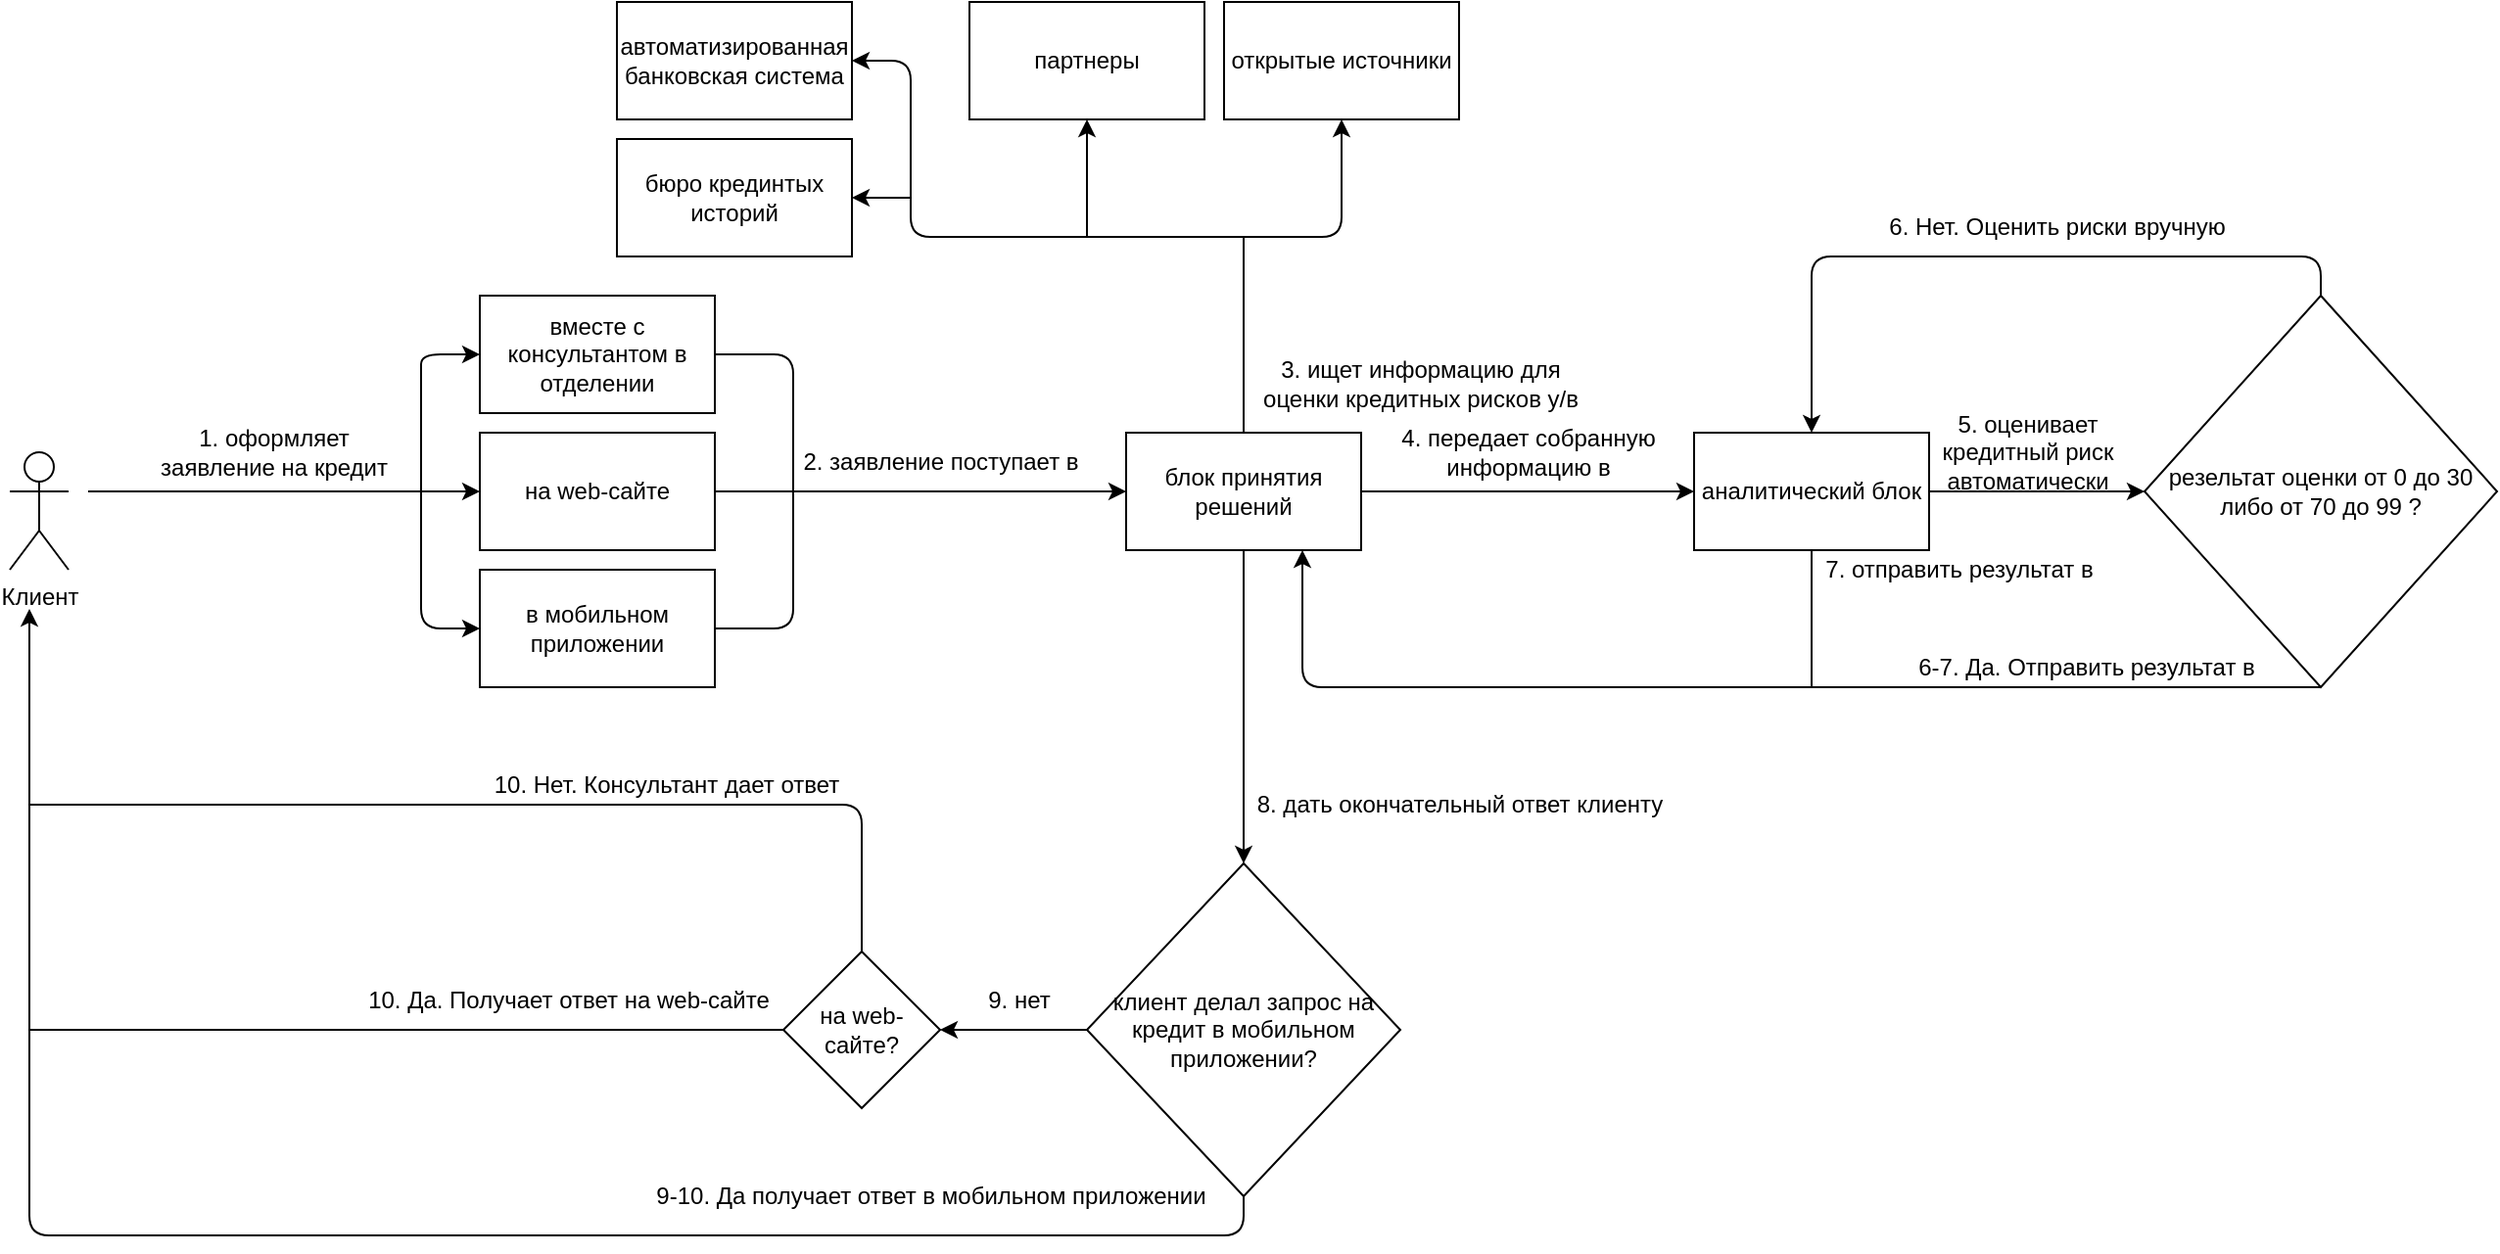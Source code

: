 <mxfile version="15.1.1" type="google"><diagram name="Page-1" id="2a216829-ef6e-dabb-86c1-c78162f3ba2b"><mxGraphModel dx="2035" dy="637" grid="1" gridSize="10" guides="1" tooltips="1" connect="1" arrows="1" fold="1" page="1" pageScale="1" pageWidth="850" pageHeight="1100" background="none" math="0" shadow="0"><root><mxCell id="0"/><mxCell id="1" parent="0"/><mxCell id="CoIFx7sYieDVrmwDYsc7-1" value="Клиент" style="shape=umlActor;verticalLabelPosition=bottom;verticalAlign=top;html=1;outlineConnect=0;" vertex="1" parent="1"><mxGeometry x="-50" y="420" width="30" height="60" as="geometry"/></mxCell><mxCell id="CoIFx7sYieDVrmwDYsc7-2" value="вместе с консультантом в отделении" style="rounded=0;whiteSpace=wrap;html=1;" vertex="1" parent="1"><mxGeometry x="190" y="340" width="120" height="60" as="geometry"/></mxCell><mxCell id="CoIFx7sYieDVrmwDYsc7-3" value="на web-сайте" style="rounded=0;whiteSpace=wrap;html=1;" vertex="1" parent="1"><mxGeometry x="190" y="410" width="120" height="60" as="geometry"/></mxCell><mxCell id="CoIFx7sYieDVrmwDYsc7-4" value="в мобильном приложении" style="rounded=0;whiteSpace=wrap;html=1;" vertex="1" parent="1"><mxGeometry x="190" y="480" width="120" height="60" as="geometry"/></mxCell><mxCell id="CoIFx7sYieDVrmwDYsc7-5" value="" style="endArrow=classic;html=1;entryX=0;entryY=0.5;entryDx=0;entryDy=0;" edge="1" parent="1" target="CoIFx7sYieDVrmwDYsc7-2"><mxGeometry width="50" height="50" relative="1" as="geometry"><mxPoint x="160" y="440" as="sourcePoint"/><mxPoint x="170" y="430" as="targetPoint"/><Array as="points"><mxPoint x="160" y="390"/><mxPoint x="160" y="370"/></Array></mxGeometry></mxCell><mxCell id="CoIFx7sYieDVrmwDYsc7-8" value="" style="endArrow=classic;html=1;entryX=0;entryY=0.5;entryDx=0;entryDy=0;" edge="1" parent="1" target="CoIFx7sYieDVrmwDYsc7-3"><mxGeometry width="50" height="50" relative="1" as="geometry"><mxPoint x="-10" y="440" as="sourcePoint"/><mxPoint x="350" y="460" as="targetPoint"/></mxGeometry></mxCell><mxCell id="CoIFx7sYieDVrmwDYsc7-9" value="" style="endArrow=classic;html=1;entryX=0;entryY=0.5;entryDx=0;entryDy=0;" edge="1" parent="1" target="CoIFx7sYieDVrmwDYsc7-4"><mxGeometry width="50" height="50" relative="1" as="geometry"><mxPoint x="160" y="440" as="sourcePoint"/><mxPoint x="180" y="460" as="targetPoint"/><Array as="points"><mxPoint x="160" y="510"/></Array></mxGeometry></mxCell><mxCell id="CoIFx7sYieDVrmwDYsc7-10" value="блок принятия решений" style="rounded=0;whiteSpace=wrap;html=1;" vertex="1" parent="1"><mxGeometry x="520" y="410" width="120" height="60" as="geometry"/></mxCell><mxCell id="CoIFx7sYieDVrmwDYsc7-13" value="1. оформляет заявление на кредит" style="text;html=1;strokeColor=none;fillColor=none;align=center;verticalAlign=middle;whiteSpace=wrap;rounded=0;" vertex="1" parent="1"><mxGeometry x="20" y="410" width="130" height="20" as="geometry"/></mxCell><mxCell id="CoIFx7sYieDVrmwDYsc7-14" value="" style="endArrow=classic;html=1;exitX=1;exitY=0.5;exitDx=0;exitDy=0;" edge="1" parent="1" source="CoIFx7sYieDVrmwDYsc7-3"><mxGeometry width="50" height="50" relative="1" as="geometry"><mxPoint x="450" y="500" as="sourcePoint"/><mxPoint x="520" y="440" as="targetPoint"/></mxGeometry></mxCell><mxCell id="CoIFx7sYieDVrmwDYsc7-15" value="2. заявление поступает в" style="text;html=1;align=center;verticalAlign=middle;resizable=0;points=[];autosize=1;strokeColor=none;fillColor=none;" vertex="1" parent="1"><mxGeometry x="345" y="415" width="160" height="20" as="geometry"/></mxCell><mxCell id="CoIFx7sYieDVrmwDYsc7-17" value="" style="endArrow=none;html=1;exitX=1;exitY=0.5;exitDx=0;exitDy=0;" edge="1" parent="1" source="CoIFx7sYieDVrmwDYsc7-2"><mxGeometry width="50" height="50" relative="1" as="geometry"><mxPoint x="450" y="500" as="sourcePoint"/><mxPoint x="350" y="440" as="targetPoint"/><Array as="points"><mxPoint x="350" y="370"/></Array></mxGeometry></mxCell><mxCell id="CoIFx7sYieDVrmwDYsc7-18" value="" style="endArrow=none;html=1;exitX=1;exitY=0.5;exitDx=0;exitDy=0;" edge="1" parent="1" source="CoIFx7sYieDVrmwDYsc7-4"><mxGeometry width="50" height="50" relative="1" as="geometry"><mxPoint x="450" y="500" as="sourcePoint"/><mxPoint x="350" y="440" as="targetPoint"/><Array as="points"><mxPoint x="350" y="510"/></Array></mxGeometry></mxCell><mxCell id="CoIFx7sYieDVrmwDYsc7-20" value="автоматизированная банковская система" style="rounded=0;whiteSpace=wrap;html=1;" vertex="1" parent="1"><mxGeometry x="260" y="190" width="120" height="60" as="geometry"/></mxCell><mxCell id="CoIFx7sYieDVrmwDYsc7-21" value="партнеры" style="rounded=0;whiteSpace=wrap;html=1;" vertex="1" parent="1"><mxGeometry x="440" y="190" width="120" height="60" as="geometry"/></mxCell><mxCell id="CoIFx7sYieDVrmwDYsc7-22" value="открытые источники" style="rounded=0;whiteSpace=wrap;html=1;" vertex="1" parent="1"><mxGeometry x="570" y="190" width="120" height="60" as="geometry"/></mxCell><mxCell id="CoIFx7sYieDVrmwDYsc7-23" value="бюро крединтых историй" style="rounded=0;whiteSpace=wrap;html=1;" vertex="1" parent="1"><mxGeometry x="260" y="260" width="120" height="60" as="geometry"/></mxCell><mxCell id="CoIFx7sYieDVrmwDYsc7-24" value="" style="endArrow=none;html=1;exitX=0.5;exitY=0;exitDx=0;exitDy=0;" edge="1" parent="1" source="CoIFx7sYieDVrmwDYsc7-10"><mxGeometry width="50" height="50" relative="1" as="geometry"><mxPoint x="530" y="380" as="sourcePoint"/><mxPoint x="580" y="310" as="targetPoint"/></mxGeometry></mxCell><mxCell id="CoIFx7sYieDVrmwDYsc7-26" value="3. ищет информацию для&lt;br&gt;оценки кредитных рисков у/в" style="text;html=1;align=center;verticalAlign=middle;resizable=0;points=[];autosize=1;strokeColor=none;fillColor=none;" vertex="1" parent="1"><mxGeometry x="580" y="370" width="180" height="30" as="geometry"/></mxCell><mxCell id="CoIFx7sYieDVrmwDYsc7-27" value="" style="endArrow=classic;html=1;entryX=0.5;entryY=1;entryDx=0;entryDy=0;" edge="1" parent="1" target="CoIFx7sYieDVrmwDYsc7-22"><mxGeometry width="50" height="50" relative="1" as="geometry"><mxPoint x="580" y="310" as="sourcePoint"/><mxPoint x="560" y="350" as="targetPoint"/><Array as="points"><mxPoint x="630" y="310"/></Array></mxGeometry></mxCell><mxCell id="CoIFx7sYieDVrmwDYsc7-29" value="" style="endArrow=classic;html=1;entryX=1;entryY=0.5;entryDx=0;entryDy=0;" edge="1" parent="1" target="CoIFx7sYieDVrmwDYsc7-20"><mxGeometry width="50" height="50" relative="1" as="geometry"><mxPoint x="580" y="310" as="sourcePoint"/><mxPoint x="560" y="350" as="targetPoint"/><Array as="points"><mxPoint x="410" y="310"/><mxPoint x="410" y="220"/></Array></mxGeometry></mxCell><mxCell id="CoIFx7sYieDVrmwDYsc7-30" value="" style="endArrow=classic;html=1;" edge="1" parent="1"><mxGeometry width="50" height="50" relative="1" as="geometry"><mxPoint x="410" y="290" as="sourcePoint"/><mxPoint x="380" y="290" as="targetPoint"/></mxGeometry></mxCell><mxCell id="CoIFx7sYieDVrmwDYsc7-31" value="" style="endArrow=classic;html=1;entryX=0.5;entryY=1;entryDx=0;entryDy=0;" edge="1" parent="1" target="CoIFx7sYieDVrmwDYsc7-21"><mxGeometry width="50" height="50" relative="1" as="geometry"><mxPoint x="500" y="310" as="sourcePoint"/><mxPoint x="560" y="350" as="targetPoint"/></mxGeometry></mxCell><mxCell id="CoIFx7sYieDVrmwDYsc7-32" value="аналитический блок" style="rounded=0;whiteSpace=wrap;html=1;" vertex="1" parent="1"><mxGeometry x="810" y="410" width="120" height="60" as="geometry"/></mxCell><mxCell id="CoIFx7sYieDVrmwDYsc7-33" value="" style="endArrow=classic;html=1;entryX=0;entryY=0.5;entryDx=0;entryDy=0;exitX=1;exitY=0.5;exitDx=0;exitDy=0;" edge="1" parent="1" source="CoIFx7sYieDVrmwDYsc7-10" target="CoIFx7sYieDVrmwDYsc7-32"><mxGeometry width="50" height="50" relative="1" as="geometry"><mxPoint x="610" y="510" as="sourcePoint"/><mxPoint x="660" y="460" as="targetPoint"/></mxGeometry></mxCell><mxCell id="CoIFx7sYieDVrmwDYsc7-34" value="4. передает собранную&lt;br&gt;информацию в" style="text;html=1;align=center;verticalAlign=middle;resizable=0;points=[];autosize=1;strokeColor=none;fillColor=none;" vertex="1" parent="1"><mxGeometry x="650" y="405" width="150" height="30" as="geometry"/></mxCell><mxCell id="CoIFx7sYieDVrmwDYsc7-39" value="5. оценивает&lt;br&gt;кредитный риск&lt;br&gt;автоматически" style="text;html=1;align=center;verticalAlign=middle;resizable=0;points=[];autosize=1;strokeColor=none;fillColor=none;" vertex="1" parent="1"><mxGeometry x="930" y="395" width="100" height="50" as="geometry"/></mxCell><mxCell id="CoIFx7sYieDVrmwDYsc7-42" value="резельтат оценки от 0 до 30 либо от 70 до 99 ?" style="rhombus;whiteSpace=wrap;html=1;" vertex="1" parent="1"><mxGeometry x="1040" y="340" width="180" height="200" as="geometry"/></mxCell><mxCell id="CoIFx7sYieDVrmwDYsc7-43" value="" style="endArrow=classic;html=1;exitX=1;exitY=0.5;exitDx=0;exitDy=0;" edge="1" parent="1" source="CoIFx7sYieDVrmwDYsc7-32"><mxGeometry width="50" height="50" relative="1" as="geometry"><mxPoint x="680" y="550" as="sourcePoint"/><mxPoint x="1040" y="440" as="targetPoint"/></mxGeometry></mxCell><mxCell id="CoIFx7sYieDVrmwDYsc7-44" value="" style="endArrow=classic;html=1;exitX=0.5;exitY=1;exitDx=0;exitDy=0;entryX=0.75;entryY=1;entryDx=0;entryDy=0;" edge="1" parent="1" source="CoIFx7sYieDVrmwDYsc7-42" target="CoIFx7sYieDVrmwDYsc7-10"><mxGeometry width="50" height="50" relative="1" as="geometry"><mxPoint x="850" y="530" as="sourcePoint"/><mxPoint x="900" y="480" as="targetPoint"/><Array as="points"><mxPoint x="610" y="540"/></Array></mxGeometry></mxCell><mxCell id="CoIFx7sYieDVrmwDYsc7-45" value="6-7. Да. Отправить результат в" style="text;html=1;align=center;verticalAlign=middle;resizable=0;points=[];autosize=1;strokeColor=none;fillColor=none;" vertex="1" parent="1"><mxGeometry x="915" y="520" width="190" height="20" as="geometry"/></mxCell><mxCell id="CoIFx7sYieDVrmwDYsc7-48" value="6. Нет. Оценить риски вручную" style="text;html=1;align=center;verticalAlign=middle;resizable=0;points=[];autosize=1;strokeColor=none;fillColor=none;" vertex="1" parent="1"><mxGeometry x="900" y="295" width="190" height="20" as="geometry"/></mxCell><mxCell id="CoIFx7sYieDVrmwDYsc7-49" value="" style="endArrow=classic;html=1;entryX=0.5;entryY=0;entryDx=0;entryDy=0;exitX=0.5;exitY=0;exitDx=0;exitDy=0;" edge="1" parent="1" source="CoIFx7sYieDVrmwDYsc7-42" target="CoIFx7sYieDVrmwDYsc7-32"><mxGeometry width="50" height="50" relative="1" as="geometry"><mxPoint x="1130" y="330" as="sourcePoint"/><mxPoint x="1360" y="280" as="targetPoint"/><Array as="points"><mxPoint x="1130" y="320"/><mxPoint x="870" y="320"/></Array></mxGeometry></mxCell><mxCell id="CoIFx7sYieDVrmwDYsc7-51" value="" style="endArrow=none;html=1;entryX=0.5;entryY=1;entryDx=0;entryDy=0;" edge="1" parent="1" target="CoIFx7sYieDVrmwDYsc7-32"><mxGeometry width="50" height="50" relative="1" as="geometry"><mxPoint x="870" y="540" as="sourcePoint"/><mxPoint x="1050" y="480" as="targetPoint"/></mxGeometry></mxCell><mxCell id="CoIFx7sYieDVrmwDYsc7-52" value="7. отправить результат в" style="text;html=1;align=center;verticalAlign=middle;resizable=0;points=[];autosize=1;strokeColor=none;fillColor=none;" vertex="1" parent="1"><mxGeometry x="870" y="470" width="150" height="20" as="geometry"/></mxCell><mxCell id="CoIFx7sYieDVrmwDYsc7-53" value="клиент делал запрос на кредит в мобильном приложении?" style="rhombus;whiteSpace=wrap;html=1;" vertex="1" parent="1"><mxGeometry x="500" y="630" width="160" height="170" as="geometry"/></mxCell><mxCell id="CoIFx7sYieDVrmwDYsc7-54" value="" style="endArrow=classic;html=1;entryX=0.5;entryY=0;entryDx=0;entryDy=0;exitX=0.5;exitY=1;exitDx=0;exitDy=0;" edge="1" parent="1" source="CoIFx7sYieDVrmwDYsc7-10" target="CoIFx7sYieDVrmwDYsc7-53"><mxGeometry width="50" height="50" relative="1" as="geometry"><mxPoint x="470" y="690" as="sourcePoint"/><mxPoint x="520" y="640" as="targetPoint"/></mxGeometry></mxCell><mxCell id="CoIFx7sYieDVrmwDYsc7-55" value="8. дать окончательный ответ клиенту" style="text;html=1;align=center;verticalAlign=middle;resizable=0;points=[];autosize=1;strokeColor=none;fillColor=none;" vertex="1" parent="1"><mxGeometry x="580" y="590" width="220" height="20" as="geometry"/></mxCell><mxCell id="CoIFx7sYieDVrmwDYsc7-56" value="" style="endArrow=classic;html=1;exitX=0.5;exitY=1;exitDx=0;exitDy=0;" edge="1" parent="1" source="CoIFx7sYieDVrmwDYsc7-53"><mxGeometry width="50" height="50" relative="1" as="geometry"><mxPoint x="470" y="880" as="sourcePoint"/><mxPoint x="-40" y="500" as="targetPoint"/><Array as="points"><mxPoint x="580" y="820"/><mxPoint x="-40" y="820"/></Array></mxGeometry></mxCell><mxCell id="CoIFx7sYieDVrmwDYsc7-57" value="9-10. Да получает ответ в мобильном приложении" style="text;html=1;align=center;verticalAlign=middle;resizable=0;points=[];autosize=1;strokeColor=none;fillColor=none;" vertex="1" parent="1"><mxGeometry x="270" y="790" width="300" height="20" as="geometry"/></mxCell><mxCell id="CoIFx7sYieDVrmwDYsc7-58" value="на web-сайте?" style="rhombus;whiteSpace=wrap;html=1;" vertex="1" parent="1"><mxGeometry x="345" y="675" width="80" height="80" as="geometry"/></mxCell><mxCell id="CoIFx7sYieDVrmwDYsc7-59" value="" style="endArrow=classic;html=1;exitX=0;exitY=0.5;exitDx=0;exitDy=0;entryX=1;entryY=0.5;entryDx=0;entryDy=0;" edge="1" parent="1" source="CoIFx7sYieDVrmwDYsc7-53" target="CoIFx7sYieDVrmwDYsc7-58"><mxGeometry width="50" height="50" relative="1" as="geometry"><mxPoint x="550" y="630" as="sourcePoint"/><mxPoint x="600" y="580" as="targetPoint"/></mxGeometry></mxCell><mxCell id="CoIFx7sYieDVrmwDYsc7-60" value="9. нет" style="text;html=1;align=center;verticalAlign=middle;resizable=0;points=[];autosize=1;strokeColor=none;fillColor=none;" vertex="1" parent="1"><mxGeometry x="440" y="690" width="50" height="20" as="geometry"/></mxCell><mxCell id="CoIFx7sYieDVrmwDYsc7-64" value="10. Да. Получает ответ на web-сайте" style="text;html=1;align=center;verticalAlign=middle;resizable=0;points=[];autosize=1;strokeColor=none;fillColor=none;" vertex="1" parent="1"><mxGeometry x="125" y="690" width="220" height="20" as="geometry"/></mxCell><mxCell id="CoIFx7sYieDVrmwDYsc7-67" value="10. Нет. Консультант дает ответ" style="text;html=1;align=center;verticalAlign=middle;resizable=0;points=[];autosize=1;strokeColor=none;fillColor=none;" vertex="1" parent="1"><mxGeometry x="190" y="580" width="190" height="20" as="geometry"/></mxCell><mxCell id="CoIFx7sYieDVrmwDYsc7-68" value="" style="endArrow=none;html=1;exitX=0;exitY=0.5;exitDx=0;exitDy=0;" edge="1" parent="1" source="CoIFx7sYieDVrmwDYsc7-58"><mxGeometry width="50" height="50" relative="1" as="geometry"><mxPoint x="340" y="560" as="sourcePoint"/><mxPoint x="-40" y="715" as="targetPoint"/></mxGeometry></mxCell><mxCell id="CoIFx7sYieDVrmwDYsc7-69" value="" style="endArrow=none;html=1;exitX=0.5;exitY=0;exitDx=0;exitDy=0;" edge="1" parent="1" source="CoIFx7sYieDVrmwDYsc7-58"><mxGeometry width="50" height="50" relative="1" as="geometry"><mxPoint x="340" y="560" as="sourcePoint"/><mxPoint x="-40" y="600" as="targetPoint"/><Array as="points"><mxPoint x="385" y="600"/></Array></mxGeometry></mxCell></root></mxGraphModel></diagram></mxfile>